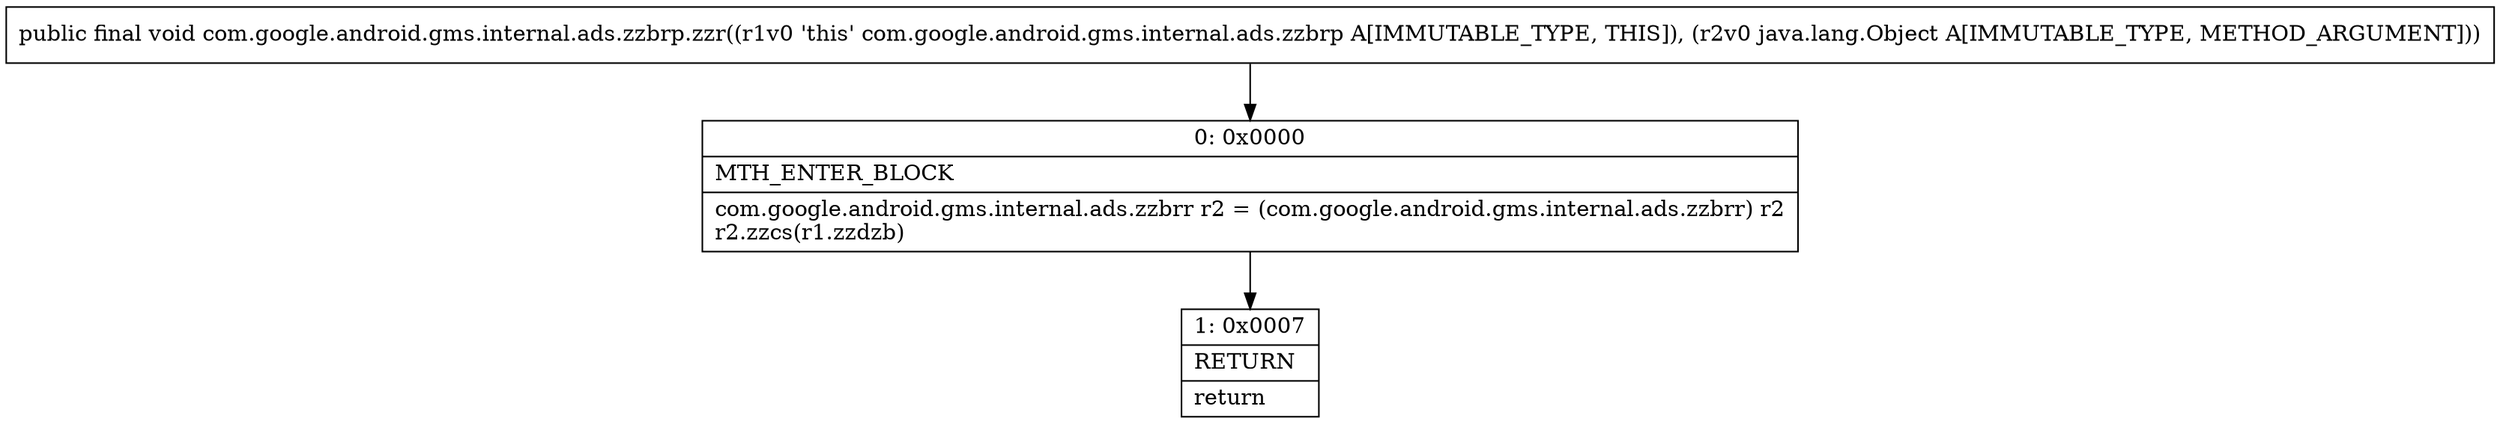 digraph "CFG forcom.google.android.gms.internal.ads.zzbrp.zzr(Ljava\/lang\/Object;)V" {
Node_0 [shape=record,label="{0\:\ 0x0000|MTH_ENTER_BLOCK\l|com.google.android.gms.internal.ads.zzbrr r2 = (com.google.android.gms.internal.ads.zzbrr) r2\lr2.zzcs(r1.zzdzb)\l}"];
Node_1 [shape=record,label="{1\:\ 0x0007|RETURN\l|return\l}"];
MethodNode[shape=record,label="{public final void com.google.android.gms.internal.ads.zzbrp.zzr((r1v0 'this' com.google.android.gms.internal.ads.zzbrp A[IMMUTABLE_TYPE, THIS]), (r2v0 java.lang.Object A[IMMUTABLE_TYPE, METHOD_ARGUMENT])) }"];
MethodNode -> Node_0;
Node_0 -> Node_1;
}

